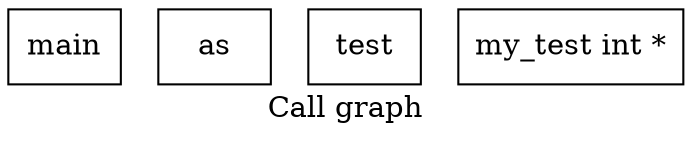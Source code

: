 digraph "Call graph" {
    label="Call graph"

    Node0x5608595dce90 [shape=record,label="{main  }"];
    Node0x5608595dcda0 [shape=record,label="{as  }"];
    Node0x5608595dccc0 [shape=record,label="{test  }"];
    Node0x5608595dcb50 [shape=record,label="{my_test  int *  }"];
}
